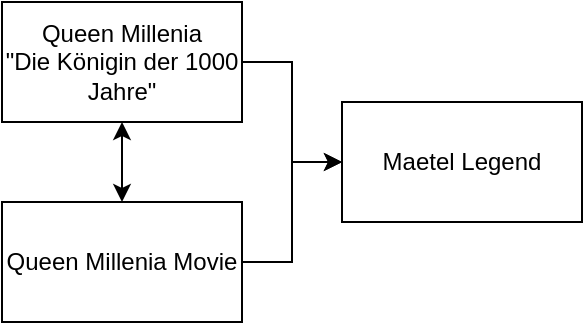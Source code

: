<mxfile version="13.8.2" type="github">
  <diagram id="A9vEdWF77vsQXDjpMoYT" name="Page-1">
    <mxGraphModel dx="803" dy="463" grid="1" gridSize="10" guides="1" tooltips="1" connect="1" arrows="1" fold="1" page="1" pageScale="1" pageWidth="827" pageHeight="1169" math="0" shadow="0">
      <root>
        <mxCell id="0" />
        <mxCell id="1" parent="0" />
        <mxCell id="ZEhwApikZOu2tMlTH12N-1" value="Maetel Legend" style="rounded=0;whiteSpace=wrap;html=1;" vertex="1" parent="1">
          <mxGeometry x="350" y="190" width="120" height="60" as="geometry" />
        </mxCell>
        <mxCell id="ZEhwApikZOu2tMlTH12N-4" style="edgeStyle=orthogonalEdgeStyle;rounded=0;orthogonalLoop=1;jettySize=auto;html=1;exitX=0.5;exitY=1;exitDx=0;exitDy=0;entryX=0.5;entryY=0;entryDx=0;entryDy=0;startArrow=classic;startFill=1;" edge="1" parent="1" source="ZEhwApikZOu2tMlTH12N-2" target="ZEhwApikZOu2tMlTH12N-3">
          <mxGeometry relative="1" as="geometry" />
        </mxCell>
        <mxCell id="ZEhwApikZOu2tMlTH12N-5" style="edgeStyle=orthogonalEdgeStyle;rounded=0;orthogonalLoop=1;jettySize=auto;html=1;exitX=1;exitY=0.5;exitDx=0;exitDy=0;entryX=0;entryY=0.5;entryDx=0;entryDy=0;startArrow=none;startFill=0;" edge="1" parent="1" source="ZEhwApikZOu2tMlTH12N-2" target="ZEhwApikZOu2tMlTH12N-1">
          <mxGeometry relative="1" as="geometry" />
        </mxCell>
        <mxCell id="ZEhwApikZOu2tMlTH12N-2" value="&lt;div&gt;Queen Millenia&lt;/div&gt;&lt;div&gt;&quot;Die Königin der 1000 Jahre&quot; &lt;span class=&quot;icons&quot;&gt; &lt;/span&gt;&lt;label itemprop=&quot;alternateName&quot;&gt;&lt;br&gt;&lt;/label&gt;&lt;/div&gt;" style="rounded=0;whiteSpace=wrap;html=1;" vertex="1" parent="1">
          <mxGeometry x="180" y="140" width="120" height="60" as="geometry" />
        </mxCell>
        <mxCell id="ZEhwApikZOu2tMlTH12N-6" style="edgeStyle=orthogonalEdgeStyle;rounded=0;orthogonalLoop=1;jettySize=auto;html=1;exitX=1;exitY=0.5;exitDx=0;exitDy=0;startArrow=none;startFill=0;entryX=0;entryY=0.5;entryDx=0;entryDy=0;" edge="1" parent="1" source="ZEhwApikZOu2tMlTH12N-3" target="ZEhwApikZOu2tMlTH12N-1">
          <mxGeometry relative="1" as="geometry">
            <mxPoint x="350" y="240" as="targetPoint" />
          </mxGeometry>
        </mxCell>
        <mxCell id="ZEhwApikZOu2tMlTH12N-3" value="&lt;div&gt;Queen Millenia Movie&lt;/div&gt;" style="rounded=0;whiteSpace=wrap;html=1;" vertex="1" parent="1">
          <mxGeometry x="180" y="240" width="120" height="60" as="geometry" />
        </mxCell>
      </root>
    </mxGraphModel>
  </diagram>
</mxfile>

